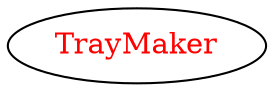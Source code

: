digraph dependencyGraph {
 concentrate=true;
 ranksep="2.0";
 rankdir="LR"; 
 splines="ortho";
"TrayMaker" [fontcolor="red"];
}